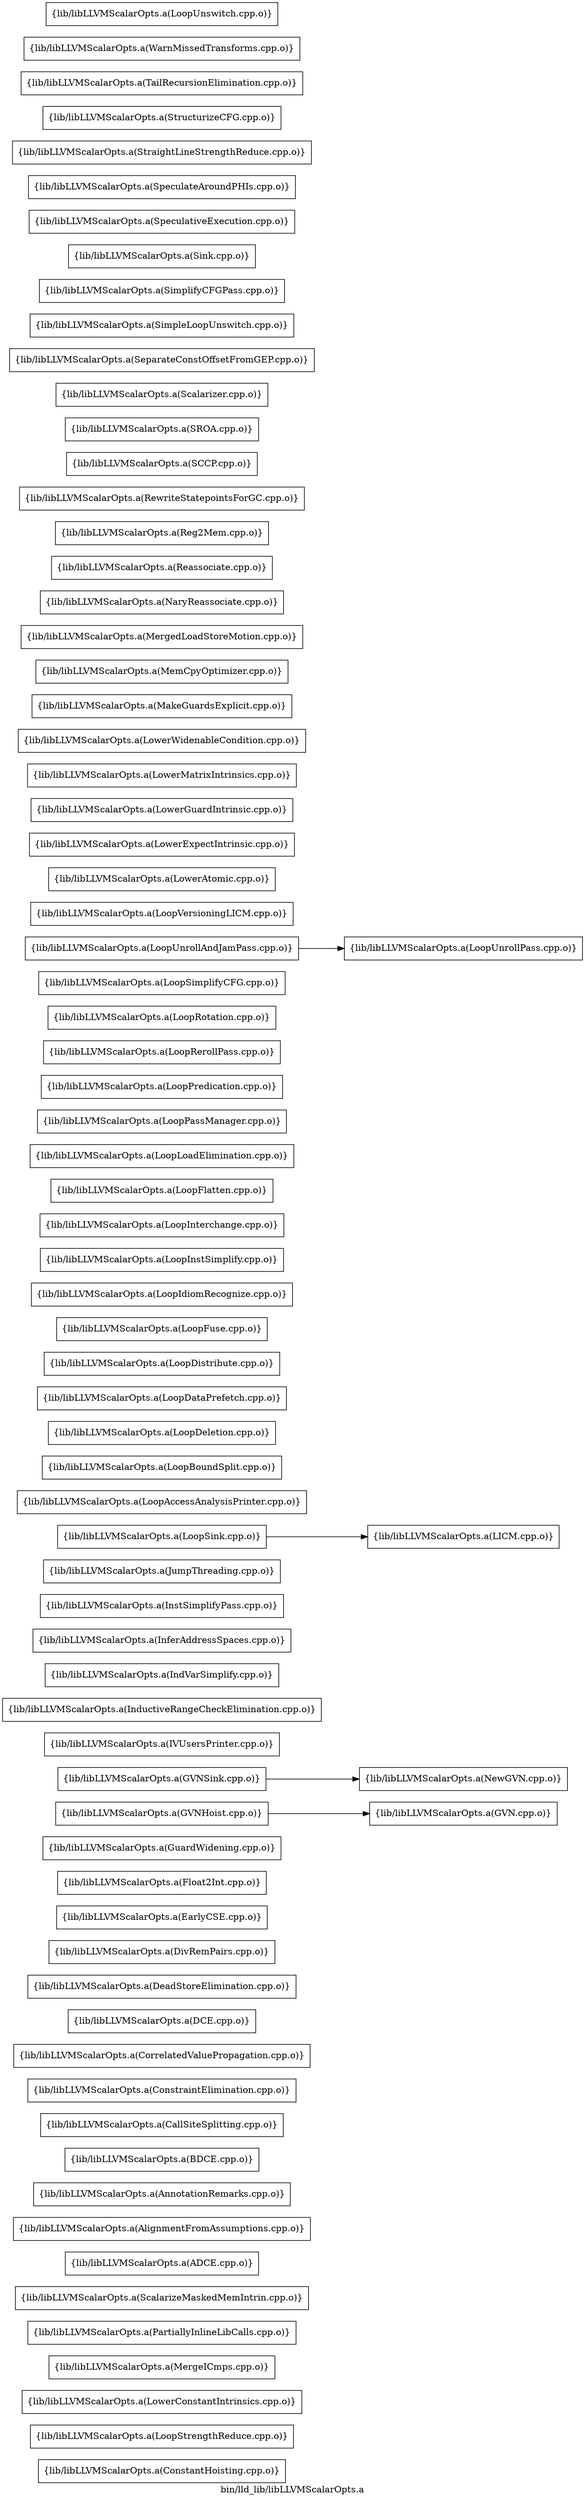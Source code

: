 digraph "bin/lld_lib/libLLVMScalarOpts.a" {
	label="bin/lld_lib/libLLVMScalarOpts.a";
	rankdir=LR;

	Node0x556fdf2f2488 [shape=record,shape=box,group=0,label="{lib/libLLVMScalarOpts.a(ConstantHoisting.cpp.o)}"];
	Node0x556fdf2f40f8 [shape=record,shape=box,group=0,label="{lib/libLLVMScalarOpts.a(LoopStrengthReduce.cpp.o)}"];
	Node0x556fdf309958 [shape=record,shape=box,group=0,label="{lib/libLLVMScalarOpts.a(LowerConstantIntrinsics.cpp.o)}"];
	Node0x556fdf2f0b88 [shape=record,shape=box,group=0,label="{lib/libLLVMScalarOpts.a(MergeICmps.cpp.o)}"];
	Node0x556fdf2ef738 [shape=record,shape=box,group=0,label="{lib/libLLVMScalarOpts.a(PartiallyInlineLibCalls.cpp.o)}"];
	Node0x556fdf2f48c8 [shape=record,shape=box,group=0,label="{lib/libLLVMScalarOpts.a(ScalarizeMaskedMemIntrin.cpp.o)}"];
	Node0x556fdf2f51d8 [shape=record,shape=box,group=0,label="{lib/libLLVMScalarOpts.a(ADCE.cpp.o)}"];
	Node0x556fdf2f4a58 [shape=record,shape=box,group=0,label="{lib/libLLVMScalarOpts.a(AlignmentFromAssumptions.cpp.o)}"];
	Node0x556fdf2f4058 [shape=record,shape=box,group=0,label="{lib/libLLVMScalarOpts.a(AnnotationRemarks.cpp.o)}"];
	Node0x556fdf2f33d8 [shape=record,shape=box,group=0,label="{lib/libLLVMScalarOpts.a(BDCE.cpp.o)}"];
	Node0x556fdf2f3068 [shape=record,shape=box,group=0,label="{lib/libLLVMScalarOpts.a(CallSiteSplitting.cpp.o)}"];
	Node0x556fdf2f2028 [shape=record,shape=box,group=0,label="{lib/libLLVMScalarOpts.a(ConstraintElimination.cpp.o)}"];
	Node0x556fdf2f1ee8 [shape=record,shape=box,group=0,label="{lib/libLLVMScalarOpts.a(CorrelatedValuePropagation.cpp.o)}"];
	Node0x556fdf30c018 [shape=record,shape=box,group=0,label="{lib/libLLVMScalarOpts.a(DCE.cpp.o)}"];
	Node0x556fdf30c338 [shape=record,shape=box,group=0,label="{lib/libLLVMScalarOpts.a(DeadStoreElimination.cpp.o)}"];
	Node0x556fdf303dc8 [shape=record,shape=box,group=0,label="{lib/libLLVMScalarOpts.a(DivRemPairs.cpp.o)}"];
	Node0x556fdf303c88 [shape=record,shape=box,group=0,label="{lib/libLLVMScalarOpts.a(EarlyCSE.cpp.o)}"];
	Node0x556fdf3057b8 [shape=record,shape=box,group=0,label="{lib/libLLVMScalarOpts.a(Float2Int.cpp.o)}"];
	Node0x556fdf3055d8 [shape=record,shape=box,group=0,label="{lib/libLLVMScalarOpts.a(GuardWidening.cpp.o)}"];
	Node0x556fdf304728 [shape=record,shape=box,group=0,label="{lib/libLLVMScalarOpts.a(GVN.cpp.o)}"];
	Node0x556fdf306cf8 [shape=record,shape=box,group=0,label="{lib/libLLVMScalarOpts.a(GVNHoist.cpp.o)}"];
	Node0x556fdf306cf8 -> Node0x556fdf304728;
	Node0x556fdf306078 [shape=record,shape=box,group=0,label="{lib/libLLVMScalarOpts.a(GVNSink.cpp.o)}"];
	Node0x556fdf306078 -> Node0x556fdf2ef4b8;
	Node0x556fdf305b78 [shape=record,shape=box,group=0,label="{lib/libLLVMScalarOpts.a(IVUsersPrinter.cpp.o)}"];
	Node0x556fdf307f68 [shape=record,shape=box,group=0,label="{lib/libLLVMScalarOpts.a(InductiveRangeCheckElimination.cpp.o)}"];
	Node0x556fdf309368 [shape=record,shape=box,group=0,label="{lib/libLLVMScalarOpts.a(IndVarSimplify.cpp.o)}"];
	Node0x556fdf309b88 [shape=record,shape=box,group=0,label="{lib/libLLVMScalarOpts.a(InferAddressSpaces.cpp.o)}"];
	Node0x556fdf30a128 [shape=record,shape=box,group=0,label="{lib/libLLVMScalarOpts.a(InstSimplifyPass.cpp.o)}"];
	Node0x556fdf30a9e8 [shape=record,shape=box,group=0,label="{lib/libLLVMScalarOpts.a(JumpThreading.cpp.o)}"];
	Node0x556fdf30af38 [shape=record,shape=box,group=0,label="{lib/libLLVMScalarOpts.a(LICM.cpp.o)}"];
	Node0x556fdf30b6b8 [shape=record,shape=box,group=0,label="{lib/libLLVMScalarOpts.a(LoopAccessAnalysisPrinter.cpp.o)}"];
	Node0x556fdf30bf78 [shape=record,shape=box,group=0,label="{lib/libLLVMScalarOpts.a(LoopBoundSplit.cpp.o)}"];
	Node0x556fdf30c6a8 [shape=record,shape=box,group=0,label="{lib/libLLVMScalarOpts.a(LoopSink.cpp.o)}"];
	Node0x556fdf30c6a8 -> Node0x556fdf30af38;
	Node0x556fdf30cec8 [shape=record,shape=box,group=0,label="{lib/libLLVMScalarOpts.a(LoopDeletion.cpp.o)}"];
	Node0x556fdf30d1e8 [shape=record,shape=box,group=0,label="{lib/libLLVMScalarOpts.a(LoopDataPrefetch.cpp.o)}"];
	Node0x556fdf30d918 [shape=record,shape=box,group=0,label="{lib/libLLVMScalarOpts.a(LoopDistribute.cpp.o)}"];
	Node0x556fdf2f9b98 [shape=record,shape=box,group=0,label="{lib/libLLVMScalarOpts.a(LoopFuse.cpp.o)}"];
	Node0x556fdf2f9558 [shape=record,shape=box,group=0,label="{lib/libLLVMScalarOpts.a(LoopIdiomRecognize.cpp.o)}"];
	Node0x556fdf2fb718 [shape=record,shape=box,group=0,label="{lib/libLLVMScalarOpts.a(LoopInstSimplify.cpp.o)}"];
	Node0x556fdf2fd4c8 [shape=record,shape=box,group=0,label="{lib/libLLVMScalarOpts.a(LoopInterchange.cpp.o)}"];
	Node0x556fdf2fe2d8 [shape=record,shape=box,group=0,label="{lib/libLLVMScalarOpts.a(LoopFlatten.cpp.o)}"];
	Node0x556fdf2fe198 [shape=record,shape=box,group=0,label="{lib/libLLVMScalarOpts.a(LoopLoadElimination.cpp.o)}"];
	Node0x556fdf2fbf38 [shape=record,shape=box,group=0,label="{lib/libLLVMScalarOpts.a(LoopPassManager.cpp.o)}"];
	Node0x556fdf2fcc58 [shape=record,shape=box,group=0,label="{lib/libLLVMScalarOpts.a(LoopPredication.cpp.o)}"];
	Node0x556fdf2fc4d8 [shape=record,shape=box,group=0,label="{lib/libLLVMScalarOpts.a(LoopRerollPass.cpp.o)}"];
	Node0x556fdf3007b8 [shape=record,shape=box,group=0,label="{lib/libLLVMScalarOpts.a(LoopRotation.cpp.o)}"];
	Node0x556fdf2ff9a8 [shape=record,shape=box,group=0,label="{lib/libLLVMScalarOpts.a(LoopSimplifyCFG.cpp.o)}"];
	Node0x556fdf2f3b58 [shape=record,shape=box,group=0,label="{lib/libLLVMScalarOpts.a(LoopUnrollPass.cpp.o)}"];
	Node0x556fdf2f1f38 [shape=record,shape=box,group=0,label="{lib/libLLVMScalarOpts.a(LoopUnrollAndJamPass.cpp.o)}"];
	Node0x556fdf2f1f38 -> Node0x556fdf2f3b58;
	Node0x556fdf2f2528 [shape=record,shape=box,group=0,label="{lib/libLLVMScalarOpts.a(LoopVersioningLICM.cpp.o)}"];
	Node0x556fdf30a5d8 [shape=record,shape=box,group=0,label="{lib/libLLVMScalarOpts.a(LowerAtomic.cpp.o)}"];
	Node0x556fdf308cd8 [shape=record,shape=box,group=0,label="{lib/libLLVMScalarOpts.a(LowerExpectIntrinsic.cpp.o)}"];
	Node0x556fdf3095e8 [shape=record,shape=box,group=0,label="{lib/libLLVMScalarOpts.a(LowerGuardIntrinsic.cpp.o)}"];
	Node0x556fdf3085a8 [shape=record,shape=box,group=0,label="{lib/libLLVMScalarOpts.a(LowerMatrixIntrinsics.cpp.o)}"];
	Node0x556fdf30c888 [shape=record,shape=box,group=0,label="{lib/libLLVMScalarOpts.a(LowerWidenableCondition.cpp.o)}"];
	Node0x556fdf2f23e8 [shape=record,shape=box,group=0,label="{lib/libLLVMScalarOpts.a(MakeGuardsExplicit.cpp.o)}"];
	Node0x556fdf2f1268 [shape=record,shape=box,group=0,label="{lib/libLLVMScalarOpts.a(MemCpyOptimizer.cpp.o)}"];
	Node0x556fdf2f0c78 [shape=record,shape=box,group=0,label="{lib/libLLVMScalarOpts.a(MergedLoadStoreMotion.cpp.o)}"];
	Node0x556fdf2f0728 [shape=record,shape=box,group=0,label="{lib/libLLVMScalarOpts.a(NaryReassociate.cpp.o)}"];
	Node0x556fdf2ef4b8 [shape=record,shape=box,group=0,label="{lib/libLLVMScalarOpts.a(NewGVN.cpp.o)}"];
	Node0x556fdf2f8978 [shape=record,shape=box,group=0,label="{lib/libLLVMScalarOpts.a(Reassociate.cpp.o)}"];
	Node0x556fdf2f86f8 [shape=record,shape=box,group=0,label="{lib/libLLVMScalarOpts.a(Reg2Mem.cpp.o)}"];
	Node0x556fdf2f7938 [shape=record,shape=box,group=0,label="{lib/libLLVMScalarOpts.a(RewriteStatepointsForGC.cpp.o)}"];
	Node0x556fdf2f7668 [shape=record,shape=box,group=0,label="{lib/libLLVMScalarOpts.a(SCCP.cpp.o)}"];
	Node0x556fdf2f35b8 [shape=record,shape=box,group=0,label="{lib/libLLVMScalarOpts.a(SROA.cpp.o)}"];
	Node0x556fdf2f3888 [shape=record,shape=box,group=0,label="{lib/libLLVMScalarOpts.a(Scalarizer.cpp.o)}"];
	Node0x556fdf2f45a8 [shape=record,shape=box,group=0,label="{lib/libLLVMScalarOpts.a(SeparateConstOffsetFromGEP.cpp.o)}"];
	Node0x556fdf2f4c88 [shape=record,shape=box,group=0,label="{lib/libLLVMScalarOpts.a(SimpleLoopUnswitch.cpp.o)}"];
	Node0x556fdf2f5d68 [shape=record,shape=box,group=0,label="{lib/libLLVMScalarOpts.a(SimplifyCFGPass.cpp.o)}"];
	Node0x556fdf2f6588 [shape=record,shape=box,group=0,label="{lib/libLLVMScalarOpts.a(Sink.cpp.o)}"];
	Node0x556fdf2f6448 [shape=record,shape=box,group=0,label="{lib/libLLVMScalarOpts.a(SpeculativeExecution.cpp.o)}"];
	Node0x556fdf2f7258 [shape=record,shape=box,group=0,label="{lib/libLLVMScalarOpts.a(SpeculateAroundPHIs.cpp.o)}"];
	Node0x556fdf2f79d8 [shape=record,shape=box,group=0,label="{lib/libLLVMScalarOpts.a(StraightLineStrengthReduce.cpp.o)}"];
	Node0x556fdf2f76b8 [shape=record,shape=box,group=0,label="{lib/libLLVMScalarOpts.a(StructurizeCFG.cpp.o)}"];
	Node0x556fdf3058a8 [shape=record,shape=box,group=0,label="{lib/libLLVMScalarOpts.a(TailRecursionElimination.cpp.o)}"];
	Node0x556fdf305268 [shape=record,shape=box,group=0,label="{lib/libLLVMScalarOpts.a(WarnMissedTransforms.cpp.o)}"];
	Node0x556fdf2f2c58 [shape=record,shape=box,group=0,label="{lib/libLLVMScalarOpts.a(LoopUnswitch.cpp.o)}"];
}

